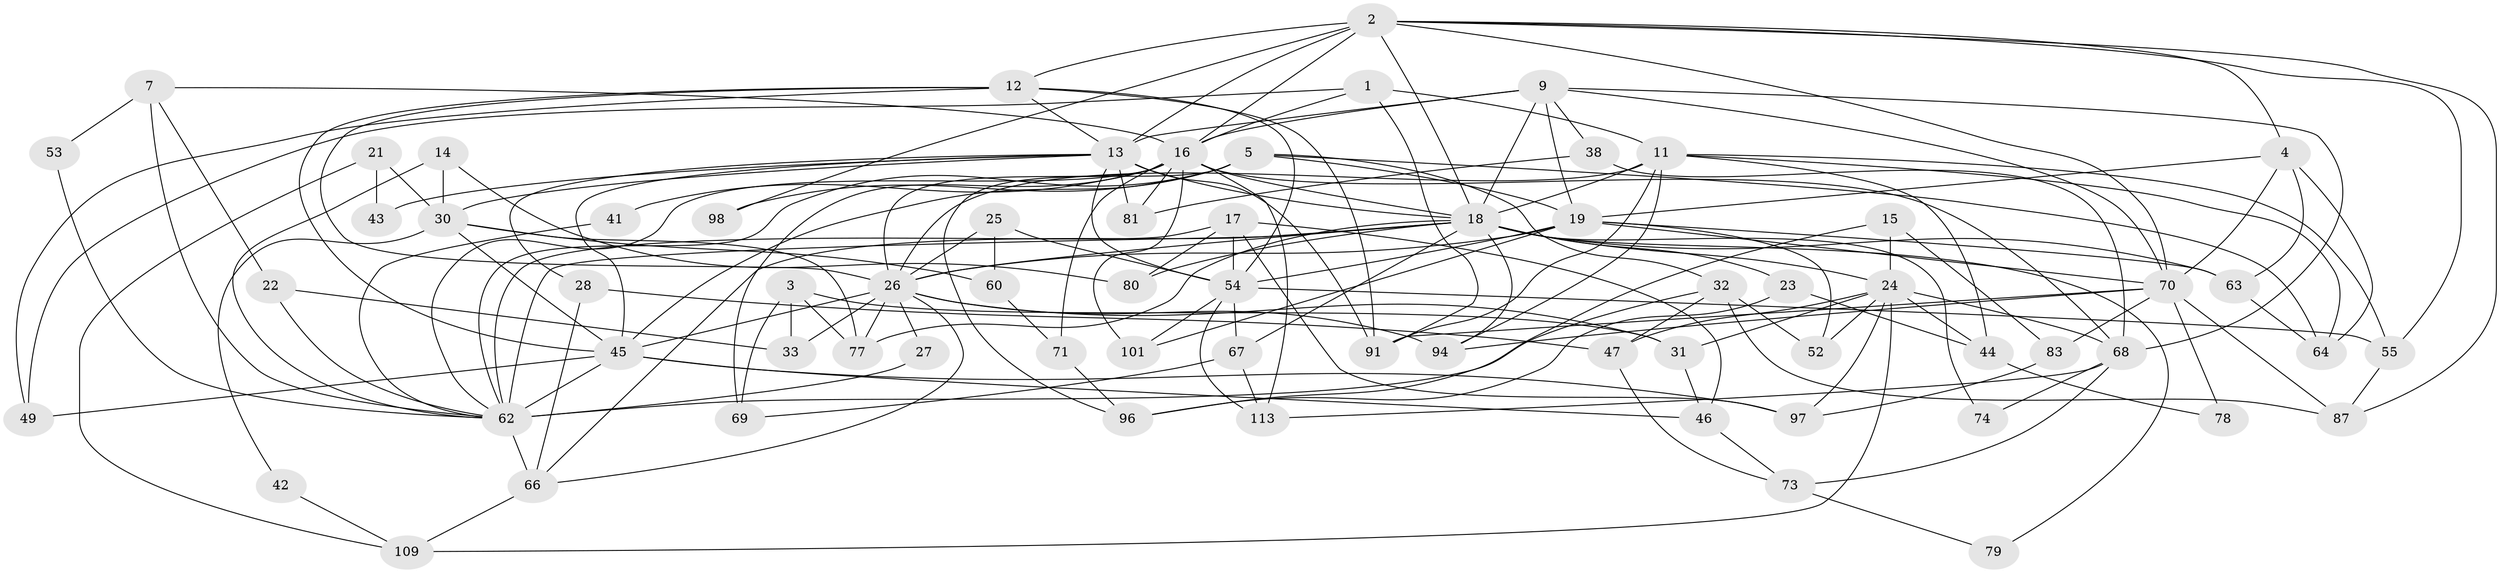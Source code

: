 // original degree distribution, {4: 0.21929824561403508, 5: 0.17543859649122806, 3: 0.2807017543859649, 2: 0.17543859649122806, 6: 0.07017543859649122, 7: 0.017543859649122806, 8: 0.05263157894736842, 10: 0.008771929824561403}
// Generated by graph-tools (version 1.1) at 2025/18/03/04/25 18:18:55]
// undirected, 68 vertices, 169 edges
graph export_dot {
graph [start="1"]
  node [color=gray90,style=filled];
  1;
  2 [super="+85"];
  3;
  4 [super="+61+6+88"];
  5 [super="+40+8"];
  7 [super="+10"];
  9 [super="+51+35"];
  11 [super="+34"];
  12 [super="+75+110"];
  13 [super="+86+20+39"];
  14;
  15;
  16 [super="+37+100+29"];
  17 [super="+90"];
  18 [super="+82+104+50"];
  19 [super="+36"];
  21;
  22;
  23;
  24 [super="+48"];
  25;
  26 [super="+103"];
  27;
  28;
  30 [super="+95"];
  31;
  32;
  33;
  38;
  41;
  42;
  43;
  44 [super="+58"];
  45 [super="+114"];
  46 [super="+92"];
  47;
  49;
  52;
  53;
  54 [super="+72+65"];
  55;
  60;
  62 [super="+84"];
  63;
  64;
  66 [super="+76"];
  67;
  68;
  69;
  70 [super="+89"];
  71;
  73;
  74;
  77;
  78;
  79;
  80;
  81 [super="+106"];
  83;
  87;
  91 [super="+107"];
  94 [super="+102"];
  96;
  97;
  98;
  101;
  109;
  113;
  1 -- 49;
  1 -- 11;
  1 -- 16;
  1 -- 91;
  2 -- 70;
  2 -- 98;
  2 -- 4;
  2 -- 55;
  2 -- 87;
  2 -- 12;
  2 -- 16 [weight=2];
  2 -- 13;
  2 -- 18;
  3 -- 69;
  3 -- 31;
  3 -- 33;
  3 -- 77;
  4 -- 70;
  4 -- 19;
  4 -- 63;
  4 -- 64;
  5 -- 64;
  5 -- 96;
  5 -- 98;
  5 -- 32;
  5 -- 45;
  5 -- 62;
  5 -- 19;
  7 -- 22;
  7 -- 16;
  7 -- 53;
  7 -- 62;
  9 -- 70;
  9 -- 38;
  9 -- 16;
  9 -- 18;
  9 -- 68;
  9 -- 13;
  9 -- 19;
  11 -- 64;
  11 -- 44;
  11 -- 55;
  11 -- 26;
  11 -- 91;
  11 -- 94;
  11 -- 18;
  12 -- 91;
  12 -- 49;
  12 -- 54;
  12 -- 26;
  12 -- 45;
  12 -- 13;
  13 -- 91;
  13 -- 81;
  13 -- 54;
  13 -- 30;
  13 -- 18 [weight=3];
  13 -- 28;
  13 -- 45;
  13 -- 43;
  14 -- 30;
  14 -- 62;
  14 -- 80;
  15 -- 96;
  15 -- 83;
  15 -- 24;
  16 -- 62;
  16 -- 68;
  16 -- 71;
  16 -- 113;
  16 -- 101;
  16 -- 41;
  16 -- 26 [weight=2];
  16 -- 18;
  16 -- 69;
  16 -- 81;
  17 -- 97;
  17 -- 80;
  17 -- 46;
  17 -- 54;
  17 -- 62;
  18 -- 77;
  18 -- 23;
  18 -- 63;
  18 -- 62 [weight=3];
  18 -- 67;
  18 -- 74;
  18 -- 79;
  18 -- 80;
  18 -- 24;
  18 -- 94;
  18 -- 26;
  18 -- 66;
  19 -- 70 [weight=2];
  19 -- 101;
  19 -- 52;
  19 -- 54;
  19 -- 26;
  19 -- 63;
  21 -- 109;
  21 -- 43;
  21 -- 30;
  22 -- 62;
  22 -- 33;
  23 -- 96;
  23 -- 44;
  24 -- 47;
  24 -- 97;
  24 -- 52;
  24 -- 68;
  24 -- 109;
  24 -- 31;
  24 -- 44 [weight=2];
  25 -- 60;
  25 -- 54;
  25 -- 26;
  26 -- 77;
  26 -- 33;
  26 -- 66;
  26 -- 45;
  26 -- 27;
  26 -- 94;
  26 -- 31;
  27 -- 62;
  28 -- 47;
  28 -- 66;
  30 -- 77;
  30 -- 60;
  30 -- 45;
  30 -- 42;
  31 -- 46;
  32 -- 47;
  32 -- 52;
  32 -- 87;
  32 -- 62;
  38 -- 68;
  38 -- 81;
  41 -- 62;
  42 -- 109;
  44 -- 78;
  45 -- 97;
  45 -- 49;
  45 -- 62;
  45 -- 46;
  46 -- 73;
  47 -- 73;
  53 -- 62;
  54 -- 113;
  54 -- 101;
  54 -- 55;
  54 -- 67;
  55 -- 87;
  60 -- 71;
  62 -- 66 [weight=2];
  63 -- 64;
  66 -- 109;
  67 -- 113;
  67 -- 69;
  68 -- 113;
  68 -- 73;
  68 -- 74;
  70 -- 78;
  70 -- 83;
  70 -- 91;
  70 -- 94;
  70 -- 87;
  71 -- 96;
  73 -- 79;
  83 -- 97;
}
